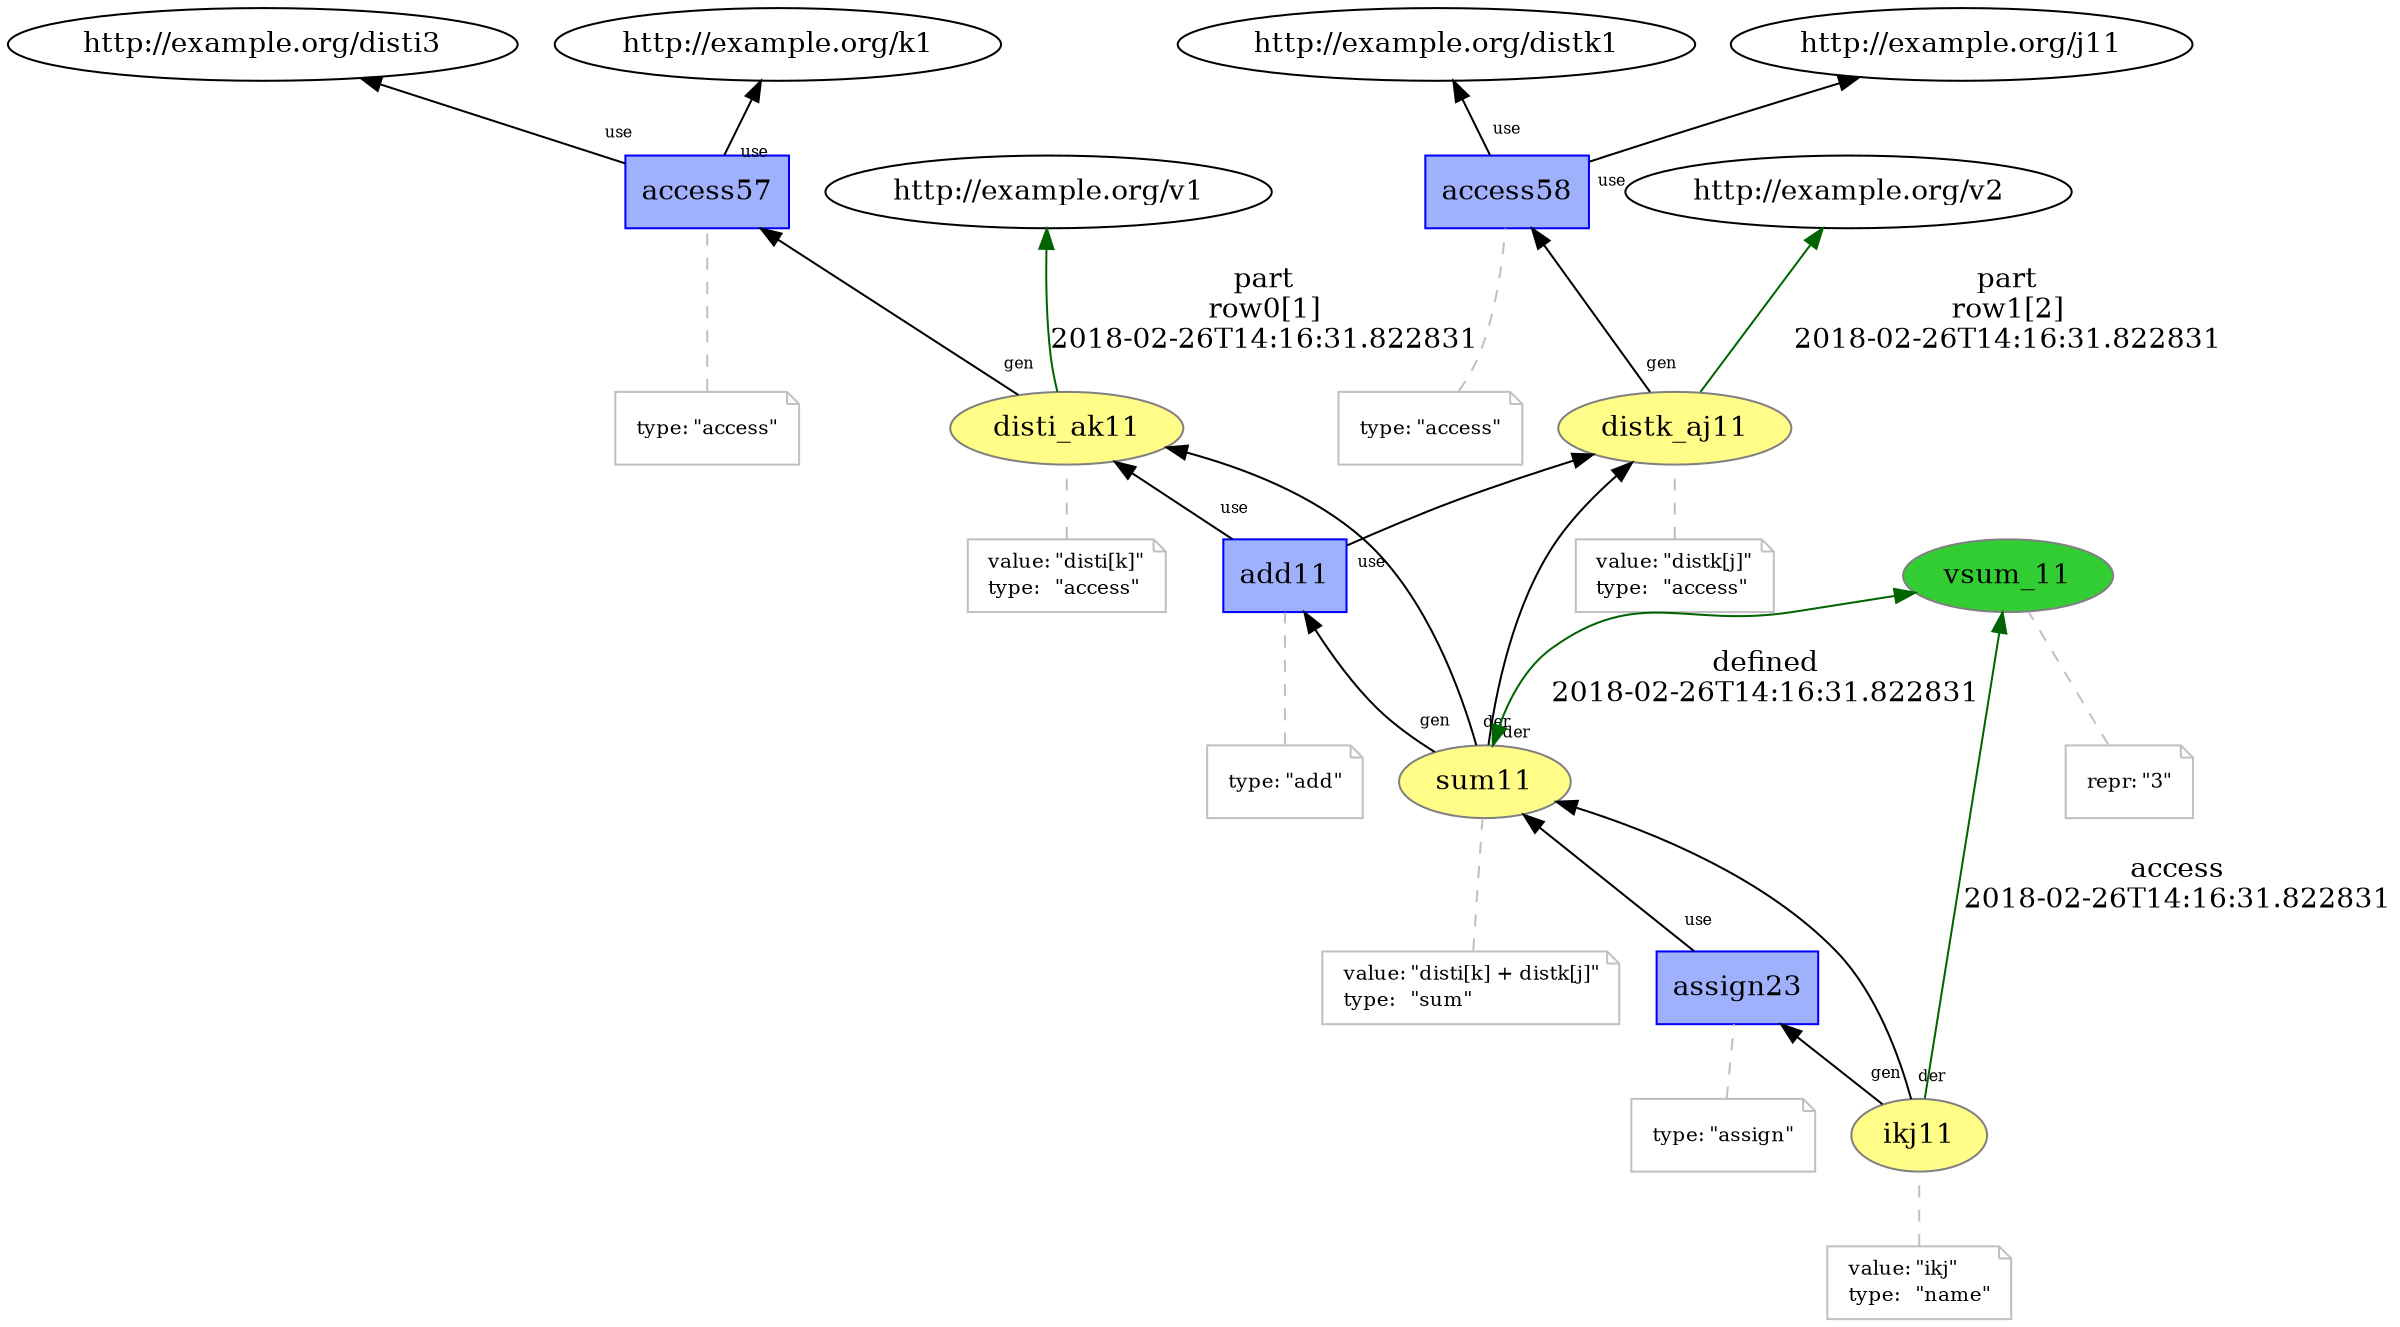 digraph "PROV" { size="16,12"; rankdir="BT";
"http://example.org/disti_ak11" [fillcolor="#FFFC87",color="#808080",style="filled",label="disti_ak11",URL="http://example.org/disti_ak11"]
"-attrs0" [color="gray",shape="note",fontsize="10",fontcolor="black",label=<<TABLE cellpadding="0" border="0">
	<TR>
	    <TD align="left">value:</TD>
	    <TD align="left">&quot;disti[k]&quot;</TD>
	</TR>
	<TR>
	    <TD align="left">type:</TD>
	    <TD align="left">&quot;access&quot;</TD>
	</TR>
</TABLE>>]
"-attrs0" -> "http://example.org/disti_ak11" [color="gray",style="dashed",arrowhead="none"]
"http://example.org/disti_ak11" -> "http://example.org/v1" [labelfontsize="8",labeldistance="1.5",color="darkgreen",labelangle="60.0",rotation="20",label="part
row0[1]
2018-02-26T14:16:31.822831"]
"http://example.org/access57" [fillcolor="#9FB1FC",color="#0000FF",shape="polygon",sides="4",style="filled",label="access57",URL="http://example.org/access57"]
"-attrs1" [color="gray",shape="note",fontsize="10",fontcolor="black",label=<<TABLE cellpadding="0" border="0">
	<TR>
	    <TD align="left">type:</TD>
	    <TD align="left">&quot;access&quot;</TD>
	</TR>
</TABLE>>]
"-attrs1" -> "http://example.org/access57" [color="gray",style="dashed",arrowhead="none"]
"http://example.org/access57" -> "http://example.org/disti3" [labelfontsize="8",labeldistance="1.5",labelangle="60.0",rotation="20",taillabel="use"]
"http://example.org/access57" -> "http://example.org/k1" [labelfontsize="8",labeldistance="1.5",labelangle="60.0",rotation="20",taillabel="use"]
"http://example.org/disti_ak11" -> "http://example.org/access57" [labelfontsize="8",labeldistance="1.5",labelangle="60.0",rotation="20",taillabel="gen"]
"http://example.org/distk_aj11" [fillcolor="#FFFC87",color="#808080",style="filled",label="distk_aj11",URL="http://example.org/distk_aj11"]
"-attrs2" [color="gray",shape="note",fontsize="10",fontcolor="black",label=<<TABLE cellpadding="0" border="0">
	<TR>
	    <TD align="left">value:</TD>
	    <TD align="left">&quot;distk[j]&quot;</TD>
	</TR>
	<TR>
	    <TD align="left">type:</TD>
	    <TD align="left">&quot;access&quot;</TD>
	</TR>
</TABLE>>]
"-attrs2" -> "http://example.org/distk_aj11" [color="gray",style="dashed",arrowhead="none"]
"http://example.org/distk_aj11" -> "http://example.org/v2" [labelfontsize="8",labeldistance="1.5",color="darkgreen",labelangle="60.0",rotation="20",label="part
row1[2]
2018-02-26T14:16:31.822831"]
"http://example.org/access58" [fillcolor="#9FB1FC",color="#0000FF",shape="polygon",sides="4",style="filled",label="access58",URL="http://example.org/access58"]
"-attrs3" [color="gray",shape="note",fontsize="10",fontcolor="black",label=<<TABLE cellpadding="0" border="0">
	<TR>
	    <TD align="left">type:</TD>
	    <TD align="left">&quot;access&quot;</TD>
	</TR>
</TABLE>>]
"-attrs3" -> "http://example.org/access58" [color="gray",style="dashed",arrowhead="none"]
"http://example.org/access58" -> "http://example.org/distk1" [labelfontsize="8",labeldistance="1.5",labelangle="60.0",rotation="20",taillabel="use"]
"http://example.org/access58" -> "http://example.org/j11" [labelfontsize="8",labeldistance="1.5",labelangle="60.0",rotation="20",taillabel="use"]
"http://example.org/distk_aj11" -> "http://example.org/access58" [labelfontsize="8",labeldistance="1.5",labelangle="60.0",rotation="20",taillabel="gen"]
"http://example.org/sum11" [fillcolor="#FFFC87",color="#808080",style="filled",label="sum11",URL="http://example.org/sum11"]
"-attrs4" [color="gray",shape="note",fontsize="10",fontcolor="black",label=<<TABLE cellpadding="0" border="0">
	<TR>
	    <TD align="left">value:</TD>
	    <TD align="left">&quot;disti[k] + distk[j]&quot;</TD>
	</TR>
	<TR>
	    <TD align="left">type:</TD>
	    <TD align="left">&quot;sum&quot;</TD>
	</TR>
</TABLE>>]
"-attrs4" -> "http://example.org/sum11" [color="gray",style="dashed",arrowhead="none"]
"http://example.org/vsum_11" [fillcolor="#32CD32",color="#808080",style="filled",label="vsum_11",URL="http://example.org/vsum_11"]
"-attrs5" [color="gray",shape="note",fontsize="10",fontcolor="black",label=<<TABLE cellpadding="0" border="0">
	<TR>
	    <TD align="left">repr:</TD>
	    <TD align="left">&quot;3&quot;</TD>
	</TR>
</TABLE>>]
"-attrs5" -> "http://example.org/vsum_11" [color="gray",style="dashed",arrowhead="none"]
"http://example.org/sum11" -> "http://example.org/vsum_11" [labelfontsize="8",labeldistance="1.5",color="darkgreen",labelangle="60.0",rotation="20",label="defined
2018-02-26T14:16:31.822831",dir="both"]
"http://example.org/add11" [fillcolor="#9FB1FC",color="#0000FF",shape="polygon",sides="4",style="filled",label="add11",URL="http://example.org/add11"]
"-attrs6" [color="gray",shape="note",fontsize="10",fontcolor="black",label=<<TABLE cellpadding="0" border="0">
	<TR>
	    <TD align="left">type:</TD>
	    <TD align="left">&quot;add&quot;</TD>
	</TR>
</TABLE>>]
"-attrs6" -> "http://example.org/add11" [color="gray",style="dashed",arrowhead="none"]
"http://example.org/add11" -> "http://example.org/disti_ak11" [labelfontsize="8",labeldistance="1.5",labelangle="60.0",rotation="20",taillabel="use"]
"http://example.org/sum11" -> "http://example.org/disti_ak11" [labelfontsize="8",labeldistance="1.5",labelangle="60.0",rotation="20",taillabel="der"]
"http://example.org/add11" -> "http://example.org/distk_aj11" [labelfontsize="8",labeldistance="1.5",labelangle="60.0",rotation="20",taillabel="use"]
"http://example.org/sum11" -> "http://example.org/distk_aj11" [labelfontsize="8",labeldistance="1.5",labelangle="60.0",rotation="20",taillabel="der"]
"http://example.org/sum11" -> "http://example.org/add11" [labelfontsize="8",labeldistance="1.5",labelangle="60.0",rotation="20",taillabel="gen"]
"http://example.org/ikj11" [fillcolor="#FFFC87",color="#808080",style="filled",label="ikj11",URL="http://example.org/ikj11"]
"-attrs7" [color="gray",shape="note",fontsize="10",fontcolor="black",label=<<TABLE cellpadding="0" border="0">
	<TR>
	    <TD align="left">value:</TD>
	    <TD align="left">&quot;ikj&quot;</TD>
	</TR>
	<TR>
	    <TD align="left">type:</TD>
	    <TD align="left">&quot;name&quot;</TD>
	</TR>
</TABLE>>]
"-attrs7" -> "http://example.org/ikj11" [color="gray",style="dashed",arrowhead="none"]
"http://example.org/ikj11" -> "http://example.org/vsum_11" [labelfontsize="8",labeldistance="1.5",color="darkgreen",labelangle="60.0",rotation="20",label="access
2018-02-26T14:16:31.822831"]
"http://example.org/assign23" [fillcolor="#9FB1FC",color="#0000FF",shape="polygon",sides="4",style="filled",label="assign23",URL="http://example.org/assign23"]
"-attrs8" [color="gray",shape="note",fontsize="10",fontcolor="black",label=<<TABLE cellpadding="0" border="0">
	<TR>
	    <TD align="left">type:</TD>
	    <TD align="left">&quot;assign&quot;</TD>
	</TR>
</TABLE>>]
"-attrs8" -> "http://example.org/assign23" [color="gray",style="dashed",arrowhead="none"]
"http://example.org/assign23" -> "http://example.org/sum11" [labelfontsize="8",labeldistance="1.5",labelangle="60.0",rotation="20",taillabel="use"]
"http://example.org/ikj11" -> "http://example.org/sum11" [labelfontsize="8",labeldistance="1.5",labelangle="60.0",rotation="20",taillabel="der"]
"http://example.org/ikj11" -> "http://example.org/assign23" [labelfontsize="8",labeldistance="1.5",labelangle="60.0",rotation="20",taillabel="gen"]
}